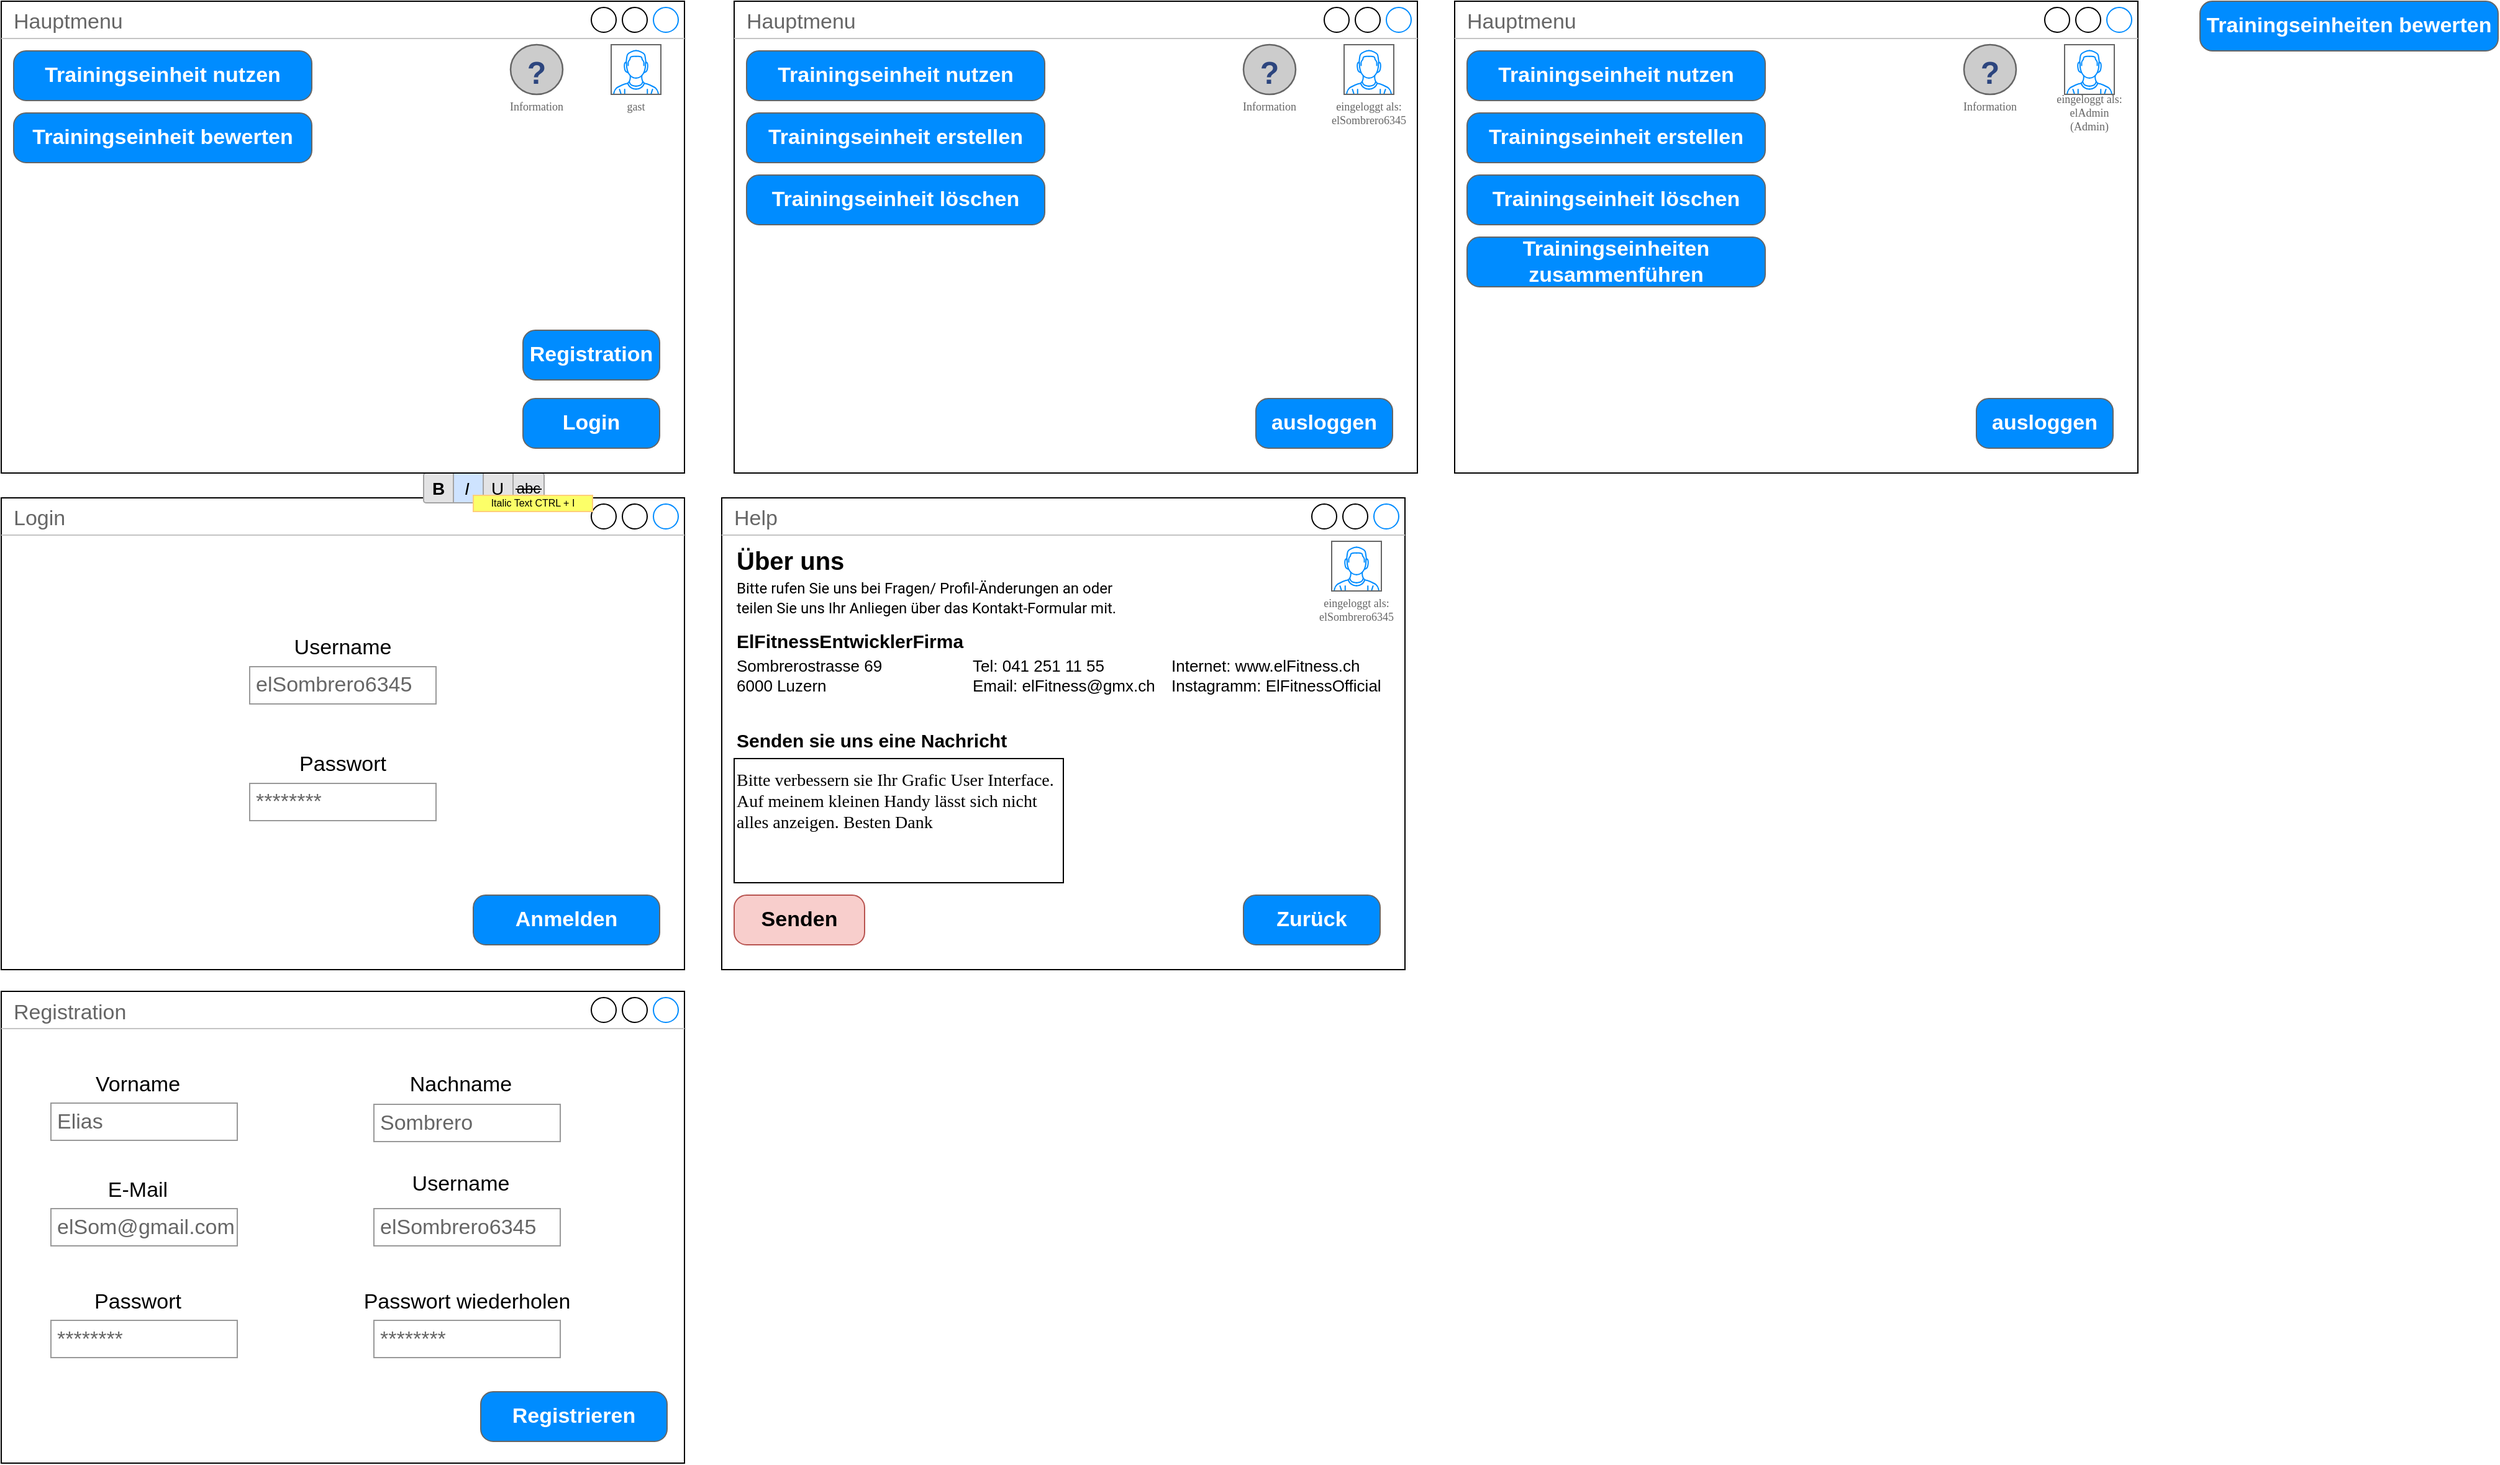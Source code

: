 <mxfile version="20.4.1" type="github">
  <diagram id="C5RBs43oDa-KdzZeNtuy" name="Page-1">
    <mxGraphModel dx="1422" dy="1963" grid="1" gridSize="10" guides="1" tooltips="1" connect="1" arrows="1" fold="1" page="1" pageScale="1" pageWidth="827" pageHeight="1169" math="0" shadow="0">
      <root>
        <mxCell id="WIyWlLk6GJQsqaUBKTNV-0" />
        <mxCell id="WIyWlLk6GJQsqaUBKTNV-1" parent="WIyWlLk6GJQsqaUBKTNV-0" />
        <mxCell id="7VaO58yIEFrL6GdO1eUj-7" value="Hauptmenu" style="strokeWidth=1;shadow=0;dashed=0;align=center;html=1;shape=mxgraph.mockup.containers.window;align=left;verticalAlign=top;spacingLeft=8;strokeColor2=#008cff;strokeColor3=#c4c4c4;fontColor=#666666;mainText=;fontSize=17;labelBackgroundColor=none;" parent="WIyWlLk6GJQsqaUBKTNV-1" vertex="1">
          <mxGeometry x="690" y="-1150" width="550" height="380" as="geometry" />
        </mxCell>
        <mxCell id="7VaO58yIEFrL6GdO1eUj-10" value="ausloggen" style="strokeWidth=1;shadow=0;dashed=0;align=center;html=1;shape=mxgraph.mockup.buttons.button;strokeColor=#666666;fontColor=#ffffff;mainText=;buttonStyle=round;fontSize=17;fontStyle=1;fillColor=#008cff;whiteSpace=wrap;" parent="WIyWlLk6GJQsqaUBKTNV-1" vertex="1">
          <mxGeometry x="1110" y="-830" width="110" height="40" as="geometry" />
        </mxCell>
        <mxCell id="7VaO58yIEFrL6GdO1eUj-12" value="Login" style="strokeWidth=1;shadow=0;dashed=0;align=center;html=1;shape=mxgraph.mockup.containers.window;align=left;verticalAlign=top;spacingLeft=8;strokeColor2=#008cff;strokeColor3=#c4c4c4;fontColor=#666666;mainText=;fontSize=17;labelBackgroundColor=none;" parent="WIyWlLk6GJQsqaUBKTNV-1" vertex="1">
          <mxGeometry x="100" y="-750" width="550" height="380" as="geometry" />
        </mxCell>
        <mxCell id="7VaO58yIEFrL6GdO1eUj-13" value="********" style="strokeWidth=1;shadow=0;dashed=0;align=center;html=1;shape=mxgraph.mockup.forms.pwField;strokeColor=#999999;mainText=;align=left;fontColor=#666666;fontSize=17;spacingLeft=3;" parent="WIyWlLk6GJQsqaUBKTNV-1" vertex="1">
          <mxGeometry x="300" y="-520" width="150" height="30" as="geometry" />
        </mxCell>
        <mxCell id="7VaO58yIEFrL6GdO1eUj-14" value="Anmelden" style="strokeWidth=1;shadow=0;dashed=0;align=center;html=1;shape=mxgraph.mockup.buttons.button;strokeColor=#666666;fontColor=#ffffff;mainText=;buttonStyle=round;fontSize=17;fontStyle=1;fillColor=#008cff;whiteSpace=wrap;" parent="WIyWlLk6GJQsqaUBKTNV-1" vertex="1">
          <mxGeometry x="480" y="-430" width="150" height="40" as="geometry" />
        </mxCell>
        <mxCell id="7VaO58yIEFrL6GdO1eUj-15" value="elSombrero6345" style="strokeWidth=1;shadow=0;dashed=0;align=center;html=1;shape=mxgraph.mockup.forms.pwField;strokeColor=#999999;mainText=;align=left;fontColor=#666666;fontSize=17;spacingLeft=3;" parent="WIyWlLk6GJQsqaUBKTNV-1" vertex="1">
          <mxGeometry x="300" y="-614" width="150" height="30" as="geometry" />
        </mxCell>
        <mxCell id="7VaO58yIEFrL6GdO1eUj-17" value="Username" style="text;html=1;strokeColor=none;fillColor=none;align=center;verticalAlign=middle;whiteSpace=wrap;rounded=0;labelBorderColor=none;fontSize=17;" parent="WIyWlLk6GJQsqaUBKTNV-1" vertex="1">
          <mxGeometry x="345" y="-644" width="60" height="30" as="geometry" />
        </mxCell>
        <mxCell id="7VaO58yIEFrL6GdO1eUj-18" value="Passwort" style="text;html=1;strokeColor=none;fillColor=none;align=center;verticalAlign=middle;whiteSpace=wrap;rounded=0;labelBorderColor=none;fontSize=17;" parent="WIyWlLk6GJQsqaUBKTNV-1" vertex="1">
          <mxGeometry x="345" y="-550" width="60" height="30" as="geometry" />
        </mxCell>
        <mxCell id="7VaO58yIEFrL6GdO1eUj-35" value="" style="verticalLabelPosition=bottom;shadow=0;dashed=0;align=center;html=1;verticalAlign=top;strokeWidth=1;shape=mxgraph.mockup.menus_and_buttons.font_style_selector_1;labelBackgroundColor=#0000FF;labelBorderColor=none;fontSize=17;fontColor=default;fillColor=default;" parent="WIyWlLk6GJQsqaUBKTNV-1" vertex="1">
          <mxGeometry x="440" y="-770" width="136" height="31" as="geometry" />
        </mxCell>
        <mxCell id="E5yHEnVOpl1G4EYSQThK-1" value="Registration" style="strokeWidth=1;shadow=0;dashed=0;align=center;html=1;shape=mxgraph.mockup.containers.window;align=left;verticalAlign=top;spacingLeft=8;strokeColor2=#008cff;strokeColor3=#c4c4c4;fontColor=#666666;mainText=;fontSize=17;labelBackgroundColor=none;" parent="WIyWlLk6GJQsqaUBKTNV-1" vertex="1">
          <mxGeometry x="100" y="-352.5" width="550" height="380" as="geometry" />
        </mxCell>
        <mxCell id="E5yHEnVOpl1G4EYSQThK-2" value="elSombrero6345" style="strokeWidth=1;shadow=0;dashed=0;align=center;html=1;shape=mxgraph.mockup.forms.pwField;strokeColor=#999999;mainText=;align=left;fontColor=#666666;fontSize=17;spacingLeft=3;" parent="WIyWlLk6GJQsqaUBKTNV-1" vertex="1">
          <mxGeometry x="400" y="-177.5" width="150" height="30" as="geometry" />
        </mxCell>
        <mxCell id="E5yHEnVOpl1G4EYSQThK-3" value="Username" style="text;html=1;strokeColor=none;fillColor=none;align=center;verticalAlign=middle;whiteSpace=wrap;rounded=0;labelBorderColor=none;fontSize=17;" parent="WIyWlLk6GJQsqaUBKTNV-1" vertex="1">
          <mxGeometry x="440" y="-212.5" width="60" height="30" as="geometry" />
        </mxCell>
        <mxCell id="E5yHEnVOpl1G4EYSQThK-4" value="Passwort" style="text;html=1;strokeColor=none;fillColor=none;align=center;verticalAlign=middle;whiteSpace=wrap;rounded=0;labelBorderColor=none;fontSize=17;" parent="WIyWlLk6GJQsqaUBKTNV-1" vertex="1">
          <mxGeometry x="180" y="-117.5" width="60" height="30" as="geometry" />
        </mxCell>
        <mxCell id="E5yHEnVOpl1G4EYSQThK-5" value="********" style="strokeWidth=1;shadow=0;dashed=0;align=center;html=1;shape=mxgraph.mockup.forms.pwField;strokeColor=#999999;mainText=;align=left;fontColor=#666666;fontSize=17;spacingLeft=3;" parent="WIyWlLk6GJQsqaUBKTNV-1" vertex="1">
          <mxGeometry x="400" y="-87.5" width="150" height="30" as="geometry" />
        </mxCell>
        <mxCell id="E5yHEnVOpl1G4EYSQThK-6" value="Passwort wiederholen" style="text;html=1;strokeColor=none;fillColor=none;align=center;verticalAlign=middle;whiteSpace=wrap;rounded=0;labelBorderColor=none;fontSize=17;" parent="WIyWlLk6GJQsqaUBKTNV-1" vertex="1">
          <mxGeometry x="390" y="-117.5" width="170" height="30" as="geometry" />
        </mxCell>
        <mxCell id="E5yHEnVOpl1G4EYSQThK-7" value="********" style="strokeWidth=1;shadow=0;dashed=0;align=center;html=1;shape=mxgraph.mockup.forms.pwField;strokeColor=#999999;mainText=;align=left;fontColor=#666666;fontSize=17;spacingLeft=3;" parent="WIyWlLk6GJQsqaUBKTNV-1" vertex="1">
          <mxGeometry x="140" y="-87.5" width="150" height="30" as="geometry" />
        </mxCell>
        <mxCell id="E5yHEnVOpl1G4EYSQThK-8" value="elSom@gmail.com" style="strokeWidth=1;shadow=0;dashed=0;align=center;html=1;shape=mxgraph.mockup.forms.pwField;strokeColor=#999999;mainText=;align=left;fontColor=#666666;fontSize=17;spacingLeft=3;" parent="WIyWlLk6GJQsqaUBKTNV-1" vertex="1">
          <mxGeometry x="140" y="-177.5" width="150" height="30" as="geometry" />
        </mxCell>
        <mxCell id="E5yHEnVOpl1G4EYSQThK-9" value="E-Mail" style="text;html=1;strokeColor=none;fillColor=none;align=center;verticalAlign=middle;whiteSpace=wrap;rounded=0;labelBorderColor=none;fontSize=17;" parent="WIyWlLk6GJQsqaUBKTNV-1" vertex="1">
          <mxGeometry x="180" y="-207.5" width="60" height="30" as="geometry" />
        </mxCell>
        <mxCell id="E5yHEnVOpl1G4EYSQThK-10" value="Sombrero" style="strokeWidth=1;shadow=0;dashed=0;align=center;html=1;shape=mxgraph.mockup.forms.pwField;strokeColor=#999999;mainText=;align=left;fontColor=#666666;fontSize=17;spacingLeft=3;" parent="WIyWlLk6GJQsqaUBKTNV-1" vertex="1">
          <mxGeometry x="400" y="-261.5" width="150" height="30" as="geometry" />
        </mxCell>
        <mxCell id="E5yHEnVOpl1G4EYSQThK-11" value="Elias" style="strokeWidth=1;shadow=0;dashed=0;align=center;html=1;shape=mxgraph.mockup.forms.pwField;strokeColor=#999999;mainText=;align=left;fontColor=#666666;fontSize=17;spacingLeft=3;" parent="WIyWlLk6GJQsqaUBKTNV-1" vertex="1">
          <mxGeometry x="140" y="-262.5" width="150" height="30" as="geometry" />
        </mxCell>
        <mxCell id="E5yHEnVOpl1G4EYSQThK-12" value="Vorname" style="text;html=1;strokeColor=none;fillColor=none;align=center;verticalAlign=middle;whiteSpace=wrap;rounded=0;labelBorderColor=none;fontSize=17;" parent="WIyWlLk6GJQsqaUBKTNV-1" vertex="1">
          <mxGeometry x="180" y="-292.5" width="60" height="30" as="geometry" />
        </mxCell>
        <mxCell id="E5yHEnVOpl1G4EYSQThK-13" value="Nachname" style="text;html=1;strokeColor=none;fillColor=none;align=center;verticalAlign=middle;whiteSpace=wrap;rounded=0;labelBorderColor=none;fontSize=17;" parent="WIyWlLk6GJQsqaUBKTNV-1" vertex="1">
          <mxGeometry x="440" y="-292.5" width="60" height="30" as="geometry" />
        </mxCell>
        <mxCell id="E5yHEnVOpl1G4EYSQThK-14" value="Registrieren" style="strokeWidth=1;shadow=0;dashed=0;align=center;html=1;shape=mxgraph.mockup.buttons.button;strokeColor=#666666;fontColor=#ffffff;mainText=;buttonStyle=round;fontSize=17;fontStyle=1;fillColor=#008cff;whiteSpace=wrap;" parent="WIyWlLk6GJQsqaUBKTNV-1" vertex="1">
          <mxGeometry x="486" y="-30" width="150" height="40" as="geometry" />
        </mxCell>
        <mxCell id="E5yHEnVOpl1G4EYSQThK-16" value="" style="verticalLabelPosition=bottom;shadow=0;dashed=0;align=center;html=1;verticalAlign=top;strokeWidth=1;shape=mxgraph.mockup.containers.userMale;strokeColor=#666666;strokeColor2=#008cff;" parent="WIyWlLk6GJQsqaUBKTNV-1" vertex="1">
          <mxGeometry x="1181" y="-1115" width="40" height="40" as="geometry" />
        </mxCell>
        <mxCell id="E5yHEnVOpl1G4EYSQThK-17" value="" style="verticalLabelPosition=bottom;shadow=0;dashed=0;align=center;html=1;verticalAlign=top;strokeWidth=1;shape=mxgraph.mockup.misc.help_icon;" parent="WIyWlLk6GJQsqaUBKTNV-1" vertex="1">
          <mxGeometry x="1100" y="-1115" width="42" height="40" as="geometry" />
        </mxCell>
        <mxCell id="E5yHEnVOpl1G4EYSQThK-18" value="&lt;span style=&quot;color: rgb(102, 102, 102); font-size: 9px; text-align: left;&quot;&gt;eingeloggt als:&lt;br&gt;elSombrero6345&lt;/span&gt;" style="text;html=1;strokeColor=none;fillColor=none;align=center;verticalAlign=middle;whiteSpace=wrap;rounded=0;labelBorderColor=none;fontSize=9;fontFamily=Verdana;" parent="WIyWlLk6GJQsqaUBKTNV-1" vertex="1">
          <mxGeometry x="1166" y="-1075" width="70" height="30" as="geometry" />
        </mxCell>
        <mxCell id="E5yHEnVOpl1G4EYSQThK-19" value="Trainingseinheit nutzen" style="strokeWidth=1;shadow=0;dashed=0;align=center;html=1;shape=mxgraph.mockup.buttons.button;strokeColor=#666666;fontColor=#ffffff;mainText=;buttonStyle=round;fontSize=17;fontStyle=1;fillColor=#008cff;whiteSpace=wrap;" parent="WIyWlLk6GJQsqaUBKTNV-1" vertex="1">
          <mxGeometry x="700" y="-1110" width="240" height="40" as="geometry" />
        </mxCell>
        <mxCell id="E5yHEnVOpl1G4EYSQThK-20" value="Trainingseinheit erstellen" style="strokeWidth=1;shadow=0;dashed=0;align=center;html=1;shape=mxgraph.mockup.buttons.button;strokeColor=#666666;fontColor=#ffffff;mainText=;buttonStyle=round;fontSize=17;fontStyle=1;fillColor=#008cff;whiteSpace=wrap;" parent="WIyWlLk6GJQsqaUBKTNV-1" vertex="1">
          <mxGeometry x="700" y="-1060" width="240" height="40" as="geometry" />
        </mxCell>
        <mxCell id="E5yHEnVOpl1G4EYSQThK-21" value="Hauptmenu" style="strokeWidth=1;shadow=0;dashed=0;align=center;html=1;shape=mxgraph.mockup.containers.window;align=left;verticalAlign=top;spacingLeft=8;strokeColor2=#008cff;strokeColor3=#c4c4c4;fontColor=#666666;mainText=;fontSize=17;labelBackgroundColor=none;" parent="WIyWlLk6GJQsqaUBKTNV-1" vertex="1">
          <mxGeometry x="100" y="-1150" width="550" height="380" as="geometry" />
        </mxCell>
        <mxCell id="E5yHEnVOpl1G4EYSQThK-22" value="Login" style="strokeWidth=1;shadow=0;dashed=0;align=center;html=1;shape=mxgraph.mockup.buttons.button;strokeColor=#666666;fontColor=#ffffff;mainText=;buttonStyle=round;fontSize=17;fontStyle=1;fillColor=#008cff;whiteSpace=wrap;" parent="WIyWlLk6GJQsqaUBKTNV-1" vertex="1">
          <mxGeometry x="520" y="-830" width="110" height="40" as="geometry" />
        </mxCell>
        <mxCell id="E5yHEnVOpl1G4EYSQThK-23" value="Registration" style="strokeWidth=1;shadow=0;dashed=0;align=center;html=1;shape=mxgraph.mockup.buttons.button;strokeColor=#666666;fontColor=#ffffff;mainText=;buttonStyle=round;fontSize=17;fontStyle=1;fillColor=#008cff;whiteSpace=wrap;" parent="WIyWlLk6GJQsqaUBKTNV-1" vertex="1">
          <mxGeometry x="520" y="-885" width="110" height="40" as="geometry" />
        </mxCell>
        <mxCell id="E5yHEnVOpl1G4EYSQThK-24" value="" style="verticalLabelPosition=bottom;shadow=0;dashed=0;align=center;html=1;verticalAlign=top;strokeWidth=1;shape=mxgraph.mockup.containers.userMale;strokeColor=#666666;strokeColor2=#008cff;" parent="WIyWlLk6GJQsqaUBKTNV-1" vertex="1">
          <mxGeometry x="591" y="-1115" width="40" height="40" as="geometry" />
        </mxCell>
        <mxCell id="E5yHEnVOpl1G4EYSQThK-25" value="" style="verticalLabelPosition=bottom;shadow=0;dashed=0;align=center;html=1;verticalAlign=top;strokeWidth=1;shape=mxgraph.mockup.misc.help_icon;" parent="WIyWlLk6GJQsqaUBKTNV-1" vertex="1">
          <mxGeometry x="510" y="-1115" width="42" height="40" as="geometry" />
        </mxCell>
        <mxCell id="E5yHEnVOpl1G4EYSQThK-26" value="&lt;div style=&quot;text-align: left;&quot;&gt;&lt;span style=&quot;background-color: initial;&quot;&gt;&lt;font color=&quot;#666666&quot;&gt;gast&lt;/font&gt;&lt;/span&gt;&lt;/div&gt;" style="text;html=1;strokeColor=none;fillColor=none;align=center;verticalAlign=middle;whiteSpace=wrap;rounded=0;labelBorderColor=none;fontSize=9;fontFamily=Verdana;" parent="WIyWlLk6GJQsqaUBKTNV-1" vertex="1">
          <mxGeometry x="576" y="-1080" width="70" height="30" as="geometry" />
        </mxCell>
        <mxCell id="E5yHEnVOpl1G4EYSQThK-27" value="Trainingseinheit nutzen" style="strokeWidth=1;shadow=0;dashed=0;align=center;html=1;shape=mxgraph.mockup.buttons.button;strokeColor=#666666;fontColor=#ffffff;mainText=;buttonStyle=round;fontSize=17;fontStyle=1;fillColor=#008cff;whiteSpace=wrap;" parent="WIyWlLk6GJQsqaUBKTNV-1" vertex="1">
          <mxGeometry x="110" y="-1110" width="240" height="40" as="geometry" />
        </mxCell>
        <mxCell id="E5yHEnVOpl1G4EYSQThK-30" value="Trainingseinheit bewerten" style="strokeWidth=1;shadow=0;dashed=0;align=center;html=1;shape=mxgraph.mockup.buttons.button;strokeColor=#666666;fontColor=#ffffff;mainText=;buttonStyle=round;fontSize=17;fontStyle=1;fillColor=#008cff;whiteSpace=wrap;" parent="WIyWlLk6GJQsqaUBKTNV-1" vertex="1">
          <mxGeometry x="110" y="-1060" width="240" height="40" as="geometry" />
        </mxCell>
        <mxCell id="E5yHEnVOpl1G4EYSQThK-31" value="Trainingseinheit löschen" style="strokeWidth=1;shadow=0;dashed=0;align=center;html=1;shape=mxgraph.mockup.buttons.button;strokeColor=#666666;fontColor=#ffffff;mainText=;buttonStyle=round;fontSize=17;fontStyle=1;fillColor=#008cff;whiteSpace=wrap;" parent="WIyWlLk6GJQsqaUBKTNV-1" vertex="1">
          <mxGeometry x="700" y="-1010" width="240" height="40" as="geometry" />
        </mxCell>
        <mxCell id="E5yHEnVOpl1G4EYSQThK-32" value="&lt;div style=&quot;text-align: left;&quot;&gt;&lt;span style=&quot;background-color: initial;&quot;&gt;&lt;font color=&quot;#666666&quot;&gt;Information&lt;/font&gt;&lt;/span&gt;&lt;/div&gt;" style="text;html=1;strokeColor=none;fillColor=none;align=center;verticalAlign=middle;whiteSpace=wrap;rounded=0;labelBorderColor=none;fontSize=9;fontFamily=Verdana;" parent="WIyWlLk6GJQsqaUBKTNV-1" vertex="1">
          <mxGeometry x="496" y="-1080" width="70" height="30" as="geometry" />
        </mxCell>
        <mxCell id="E5yHEnVOpl1G4EYSQThK-33" value="&lt;div style=&quot;text-align: left;&quot;&gt;&lt;span style=&quot;color: rgb(102, 102, 102);&quot;&gt;Information&lt;/span&gt;&lt;br&gt;&lt;/div&gt;" style="text;html=1;strokeColor=none;fillColor=none;align=center;verticalAlign=middle;whiteSpace=wrap;rounded=0;labelBorderColor=none;fontSize=9;fontFamily=Verdana;" parent="WIyWlLk6GJQsqaUBKTNV-1" vertex="1">
          <mxGeometry x="1086" y="-1080" width="70" height="30" as="geometry" />
        </mxCell>
        <mxCell id="E5yHEnVOpl1G4EYSQThK-36" value="Help" style="strokeWidth=1;shadow=0;dashed=0;align=center;html=1;shape=mxgraph.mockup.containers.window;align=left;verticalAlign=top;spacingLeft=8;strokeColor2=#008cff;strokeColor3=#c4c4c4;fontColor=#666666;mainText=;fontSize=17;labelBackgroundColor=none;" parent="WIyWlLk6GJQsqaUBKTNV-1" vertex="1">
          <mxGeometry x="680" y="-750" width="550" height="380" as="geometry" />
        </mxCell>
        <mxCell id="E5yHEnVOpl1G4EYSQThK-37" value="Zurück" style="strokeWidth=1;shadow=0;dashed=0;align=center;html=1;shape=mxgraph.mockup.buttons.button;strokeColor=#666666;fontColor=#ffffff;mainText=;buttonStyle=round;fontSize=17;fontStyle=1;fillColor=#008cff;whiteSpace=wrap;" parent="WIyWlLk6GJQsqaUBKTNV-1" vertex="1">
          <mxGeometry x="1100" y="-430" width="110" height="40" as="geometry" />
        </mxCell>
        <mxCell id="E5yHEnVOpl1G4EYSQThK-38" value="" style="verticalLabelPosition=bottom;shadow=0;dashed=0;align=center;html=1;verticalAlign=top;strokeWidth=1;shape=mxgraph.mockup.containers.userMale;strokeColor=#666666;strokeColor2=#008cff;" parent="WIyWlLk6GJQsqaUBKTNV-1" vertex="1">
          <mxGeometry x="1171" y="-715" width="40" height="40" as="geometry" />
        </mxCell>
        <mxCell id="E5yHEnVOpl1G4EYSQThK-40" value="&lt;span style=&quot;color: rgb(102, 102, 102); font-size: 9px; text-align: left;&quot;&gt;eingeloggt als:&lt;br&gt;elSombrero6345&lt;/span&gt;" style="text;html=1;strokeColor=none;fillColor=none;align=center;verticalAlign=middle;whiteSpace=wrap;rounded=0;labelBorderColor=none;fontSize=9;fontFamily=Verdana;" parent="WIyWlLk6GJQsqaUBKTNV-1" vertex="1">
          <mxGeometry x="1156" y="-675" width="70" height="30" as="geometry" />
        </mxCell>
        <mxCell id="E5yHEnVOpl1G4EYSQThK-46" value="Senden" style="strokeWidth=1;shadow=0;dashed=0;align=center;html=1;shape=mxgraph.mockup.buttons.button;strokeColor=#b85450;mainText=;buttonStyle=round;fontSize=17;fontStyle=1;fillColor=#f8cecc;whiteSpace=wrap;" parent="WIyWlLk6GJQsqaUBKTNV-1" vertex="1">
          <mxGeometry x="690" y="-430" width="105" height="40" as="geometry" />
        </mxCell>
        <mxCell id="E5yHEnVOpl1G4EYSQThK-47" value="Tel: 041 251 11 55" style="text;html=1;strokeColor=none;fillColor=none;align=left;verticalAlign=middle;whiteSpace=wrap;rounded=0;labelBorderColor=none;fontSize=13;" parent="WIyWlLk6GJQsqaUBKTNV-1" vertex="1">
          <mxGeometry x="880" y="-630" width="271" height="30" as="geometry" />
        </mxCell>
        <mxCell id="E5yHEnVOpl1G4EYSQThK-48" value="Internet: www.elFitness.ch" style="text;html=1;strokeColor=none;fillColor=none;align=left;verticalAlign=middle;whiteSpace=wrap;rounded=0;labelBorderColor=none;fontSize=13;" parent="WIyWlLk6GJQsqaUBKTNV-1" vertex="1">
          <mxGeometry x="1040" y="-630" width="154" height="30" as="geometry" />
        </mxCell>
        <mxCell id="E5yHEnVOpl1G4EYSQThK-54" value="Email: elFitness@gmx.ch" style="text;html=1;strokeColor=none;fillColor=none;align=left;verticalAlign=middle;whiteSpace=wrap;rounded=0;labelBorderColor=none;fontSize=13;" parent="WIyWlLk6GJQsqaUBKTNV-1" vertex="1">
          <mxGeometry x="880" y="-614" width="310" height="30" as="geometry" />
        </mxCell>
        <mxCell id="E5yHEnVOpl1G4EYSQThK-55" value="Instagramm: ElFitnessOfficial" style="text;html=1;strokeColor=none;fillColor=none;align=left;verticalAlign=middle;whiteSpace=wrap;rounded=0;labelBorderColor=none;fontSize=13;" parent="WIyWlLk6GJQsqaUBKTNV-1" vertex="1">
          <mxGeometry x="1040" y="-614" width="310" height="30" as="geometry" />
        </mxCell>
        <mxCell id="E5yHEnVOpl1G4EYSQThK-59" value="Sombrerostrasse 69" style="text;html=1;strokeColor=none;fillColor=none;align=left;verticalAlign=middle;whiteSpace=wrap;rounded=0;labelBorderColor=none;fontSize=13;" parent="WIyWlLk6GJQsqaUBKTNV-1" vertex="1">
          <mxGeometry x="690" y="-630" width="190" height="30" as="geometry" />
        </mxCell>
        <mxCell id="E5yHEnVOpl1G4EYSQThK-60" value="&lt;b style=&quot;font-size: 15px;&quot;&gt;ElFitnessEntwicklerFirma&lt;/b&gt;" style="text;html=1;strokeColor=none;fillColor=none;align=left;verticalAlign=middle;whiteSpace=wrap;rounded=0;labelBorderColor=none;fontSize=15;" parent="WIyWlLk6GJQsqaUBKTNV-1" vertex="1">
          <mxGeometry x="690" y="-650" width="200" height="30" as="geometry" />
        </mxCell>
        <mxCell id="E5yHEnVOpl1G4EYSQThK-61" value="6000 Luzern" style="text;html=1;strokeColor=none;fillColor=none;align=left;verticalAlign=middle;whiteSpace=wrap;rounded=0;labelBorderColor=none;fontSize=13;" parent="WIyWlLk6GJQsqaUBKTNV-1" vertex="1">
          <mxGeometry x="690" y="-614" width="190" height="30" as="geometry" />
        </mxCell>
        <mxCell id="E5yHEnVOpl1G4EYSQThK-64" value="&lt;b style=&quot;font-size: 20px;&quot;&gt;Über uns&lt;/b&gt;" style="text;html=1;strokeColor=none;fillColor=none;align=left;verticalAlign=middle;whiteSpace=wrap;rounded=0;labelBorderColor=none;fontSize=20;" parent="WIyWlLk6GJQsqaUBKTNV-1" vertex="1">
          <mxGeometry x="690" y="-715" width="200" height="30" as="geometry" />
        </mxCell>
        <mxCell id="E5yHEnVOpl1G4EYSQThK-65" value="&lt;span style=&quot;font-family: Roboto, sans-serif; font-size: 12px; background-color: rgb(255, 255, 255);&quot;&gt;Bitte rufen Sie uns bei Fragen/ Profil-Änderungen an oder teilen Sie uns Ihr Anliegen über das Kontakt-Formular mit.&lt;/span&gt;" style="text;html=1;strokeColor=none;fillColor=none;align=left;verticalAlign=middle;whiteSpace=wrap;rounded=0;labelBorderColor=none;fontSize=13;" parent="WIyWlLk6GJQsqaUBKTNV-1" vertex="1">
          <mxGeometry x="690" y="-685" width="310" height="30" as="geometry" />
        </mxCell>
        <mxCell id="E5yHEnVOpl1G4EYSQThK-66" value="&lt;p style=&quot;font-size: 14px;&quot;&gt;Bitte verbessern sie Ihr Grafic User Interface. Auf meinem kleinen Handy lässt sich nicht alles anzeigen. Besten Dank&lt;/p&gt;&lt;p style=&quot;font-size: 14px;&quot;&gt;&lt;br&gt;&lt;/p&gt;" style="rounded=0;whiteSpace=wrap;html=1;fontFamily=Verdana;fontSize=20;align=left;" parent="WIyWlLk6GJQsqaUBKTNV-1" vertex="1">
          <mxGeometry x="690" y="-540" width="265" height="100" as="geometry" />
        </mxCell>
        <mxCell id="E5yHEnVOpl1G4EYSQThK-67" value="&lt;b style=&quot;font-size: 15px;&quot;&gt;Senden sie uns eine Nachricht&lt;/b&gt;" style="text;html=1;strokeColor=none;fillColor=none;align=left;verticalAlign=middle;whiteSpace=wrap;rounded=0;labelBorderColor=none;fontSize=15;" parent="WIyWlLk6GJQsqaUBKTNV-1" vertex="1">
          <mxGeometry x="690" y="-570" width="220" height="30" as="geometry" />
        </mxCell>
        <mxCell id="UELcHL7BnHZ7wptFAvBW-0" value="Hauptmenu" style="strokeWidth=1;shadow=0;dashed=0;align=center;html=1;shape=mxgraph.mockup.containers.window;align=left;verticalAlign=top;spacingLeft=8;strokeColor2=#008cff;strokeColor3=#c4c4c4;fontColor=#666666;mainText=;fontSize=17;labelBackgroundColor=none;" parent="WIyWlLk6GJQsqaUBKTNV-1" vertex="1">
          <mxGeometry x="1270" y="-1150" width="550" height="380" as="geometry" />
        </mxCell>
        <mxCell id="UELcHL7BnHZ7wptFAvBW-1" value="ausloggen" style="strokeWidth=1;shadow=0;dashed=0;align=center;html=1;shape=mxgraph.mockup.buttons.button;strokeColor=#666666;fontColor=#ffffff;mainText=;buttonStyle=round;fontSize=17;fontStyle=1;fillColor=#008cff;whiteSpace=wrap;" parent="WIyWlLk6GJQsqaUBKTNV-1" vertex="1">
          <mxGeometry x="1690" y="-830" width="110" height="40" as="geometry" />
        </mxCell>
        <mxCell id="UELcHL7BnHZ7wptFAvBW-2" value="" style="verticalLabelPosition=bottom;shadow=0;dashed=0;align=center;html=1;verticalAlign=top;strokeWidth=1;shape=mxgraph.mockup.containers.userMale;strokeColor=#666666;strokeColor2=#008cff;" parent="WIyWlLk6GJQsqaUBKTNV-1" vertex="1">
          <mxGeometry x="1761" y="-1115" width="40" height="40" as="geometry" />
        </mxCell>
        <mxCell id="UELcHL7BnHZ7wptFAvBW-3" value="" style="verticalLabelPosition=bottom;shadow=0;dashed=0;align=center;html=1;verticalAlign=top;strokeWidth=1;shape=mxgraph.mockup.misc.help_icon;" parent="WIyWlLk6GJQsqaUBKTNV-1" vertex="1">
          <mxGeometry x="1680" y="-1115" width="42" height="40" as="geometry" />
        </mxCell>
        <mxCell id="UELcHL7BnHZ7wptFAvBW-4" value="&lt;span style=&quot;color: rgb(102, 102, 102); font-size: 9px; text-align: left;&quot;&gt;eingeloggt als:&lt;br&gt;elAdmin&lt;br&gt;(Admin)&lt;br&gt;&lt;/span&gt;" style="text;html=1;strokeColor=none;fillColor=none;align=center;verticalAlign=middle;whiteSpace=wrap;rounded=0;labelBorderColor=none;fontSize=9;fontFamily=Verdana;" parent="WIyWlLk6GJQsqaUBKTNV-1" vertex="1">
          <mxGeometry x="1746" y="-1075" width="70" height="30" as="geometry" />
        </mxCell>
        <mxCell id="UELcHL7BnHZ7wptFAvBW-5" value="Trainingseinheit nutzen" style="strokeWidth=1;shadow=0;dashed=0;align=center;html=1;shape=mxgraph.mockup.buttons.button;strokeColor=#666666;fontColor=#ffffff;mainText=;buttonStyle=round;fontSize=17;fontStyle=1;fillColor=#008cff;whiteSpace=wrap;" parent="WIyWlLk6GJQsqaUBKTNV-1" vertex="1">
          <mxGeometry x="1280" y="-1110" width="240" height="40" as="geometry" />
        </mxCell>
        <mxCell id="UELcHL7BnHZ7wptFAvBW-6" value="Trainingseinheit erstellen" style="strokeWidth=1;shadow=0;dashed=0;align=center;html=1;shape=mxgraph.mockup.buttons.button;strokeColor=#666666;fontColor=#ffffff;mainText=;buttonStyle=round;fontSize=17;fontStyle=1;fillColor=#008cff;whiteSpace=wrap;" parent="WIyWlLk6GJQsqaUBKTNV-1" vertex="1">
          <mxGeometry x="1280" y="-1060" width="240" height="40" as="geometry" />
        </mxCell>
        <mxCell id="UELcHL7BnHZ7wptFAvBW-7" value="Trainingseinheiten bewerten" style="strokeWidth=1;shadow=0;dashed=0;align=center;html=1;shape=mxgraph.mockup.buttons.button;strokeColor=#666666;fontColor=#ffffff;mainText=;buttonStyle=round;fontSize=17;fontStyle=1;fillColor=#008cff;whiteSpace=wrap;" parent="WIyWlLk6GJQsqaUBKTNV-1" vertex="1">
          <mxGeometry x="1870" y="-1150" width="240" height="40" as="geometry" />
        </mxCell>
        <mxCell id="UELcHL7BnHZ7wptFAvBW-8" value="Trainingseinheit löschen" style="strokeWidth=1;shadow=0;dashed=0;align=center;html=1;shape=mxgraph.mockup.buttons.button;strokeColor=#666666;fontColor=#ffffff;mainText=;buttonStyle=round;fontSize=17;fontStyle=1;fillColor=#008cff;whiteSpace=wrap;" parent="WIyWlLk6GJQsqaUBKTNV-1" vertex="1">
          <mxGeometry x="1280" y="-1010" width="240" height="40" as="geometry" />
        </mxCell>
        <mxCell id="UELcHL7BnHZ7wptFAvBW-9" value="&lt;div style=&quot;text-align: left;&quot;&gt;&lt;span style=&quot;color: rgb(102, 102, 102);&quot;&gt;Information&lt;/span&gt;&lt;br&gt;&lt;/div&gt;" style="text;html=1;strokeColor=none;fillColor=none;align=center;verticalAlign=middle;whiteSpace=wrap;rounded=0;labelBorderColor=none;fontSize=9;fontFamily=Verdana;" parent="WIyWlLk6GJQsqaUBKTNV-1" vertex="1">
          <mxGeometry x="1666" y="-1080" width="70" height="30" as="geometry" />
        </mxCell>
        <mxCell id="UELcHL7BnHZ7wptFAvBW-11" value="Trainingseinheiten zusammenführen" style="strokeWidth=1;shadow=0;dashed=0;align=center;html=1;shape=mxgraph.mockup.buttons.button;strokeColor=#666666;fontColor=#ffffff;mainText=;buttonStyle=round;fontSize=17;fontStyle=1;fillColor=#008cff;whiteSpace=wrap;" parent="WIyWlLk6GJQsqaUBKTNV-1" vertex="1">
          <mxGeometry x="1280" y="-960" width="240" height="40" as="geometry" />
        </mxCell>
      </root>
    </mxGraphModel>
  </diagram>
</mxfile>

